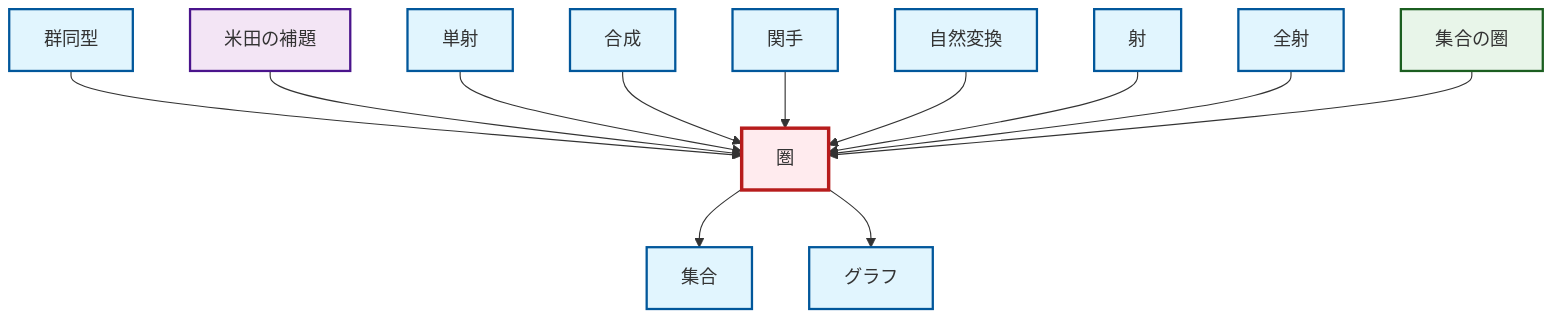 graph TD
    classDef definition fill:#e1f5fe,stroke:#01579b,stroke-width:2px
    classDef theorem fill:#f3e5f5,stroke:#4a148c,stroke-width:2px
    classDef axiom fill:#fff3e0,stroke:#e65100,stroke-width:2px
    classDef example fill:#e8f5e9,stroke:#1b5e20,stroke-width:2px
    classDef current fill:#ffebee,stroke:#b71c1c,stroke-width:3px
    def-isomorphism["群同型"]:::definition
    def-composition["合成"]:::definition
    def-monomorphism["単射"]:::definition
    def-natural-transformation["自然変換"]:::definition
    def-category["圏"]:::definition
    def-set["集合"]:::definition
    def-epimorphism["全射"]:::definition
    def-functor["関手"]:::definition
    thm-yoneda["米田の補題"]:::theorem
    def-graph["グラフ"]:::definition
    def-morphism["射"]:::definition
    ex-set-category["集合の圏"]:::example
    def-isomorphism --> def-category
    def-category --> def-set
    thm-yoneda --> def-category
    def-monomorphism --> def-category
    def-composition --> def-category
    def-functor --> def-category
    def-natural-transformation --> def-category
    def-morphism --> def-category
    def-epimorphism --> def-category
    ex-set-category --> def-category
    def-category --> def-graph
    class def-category current